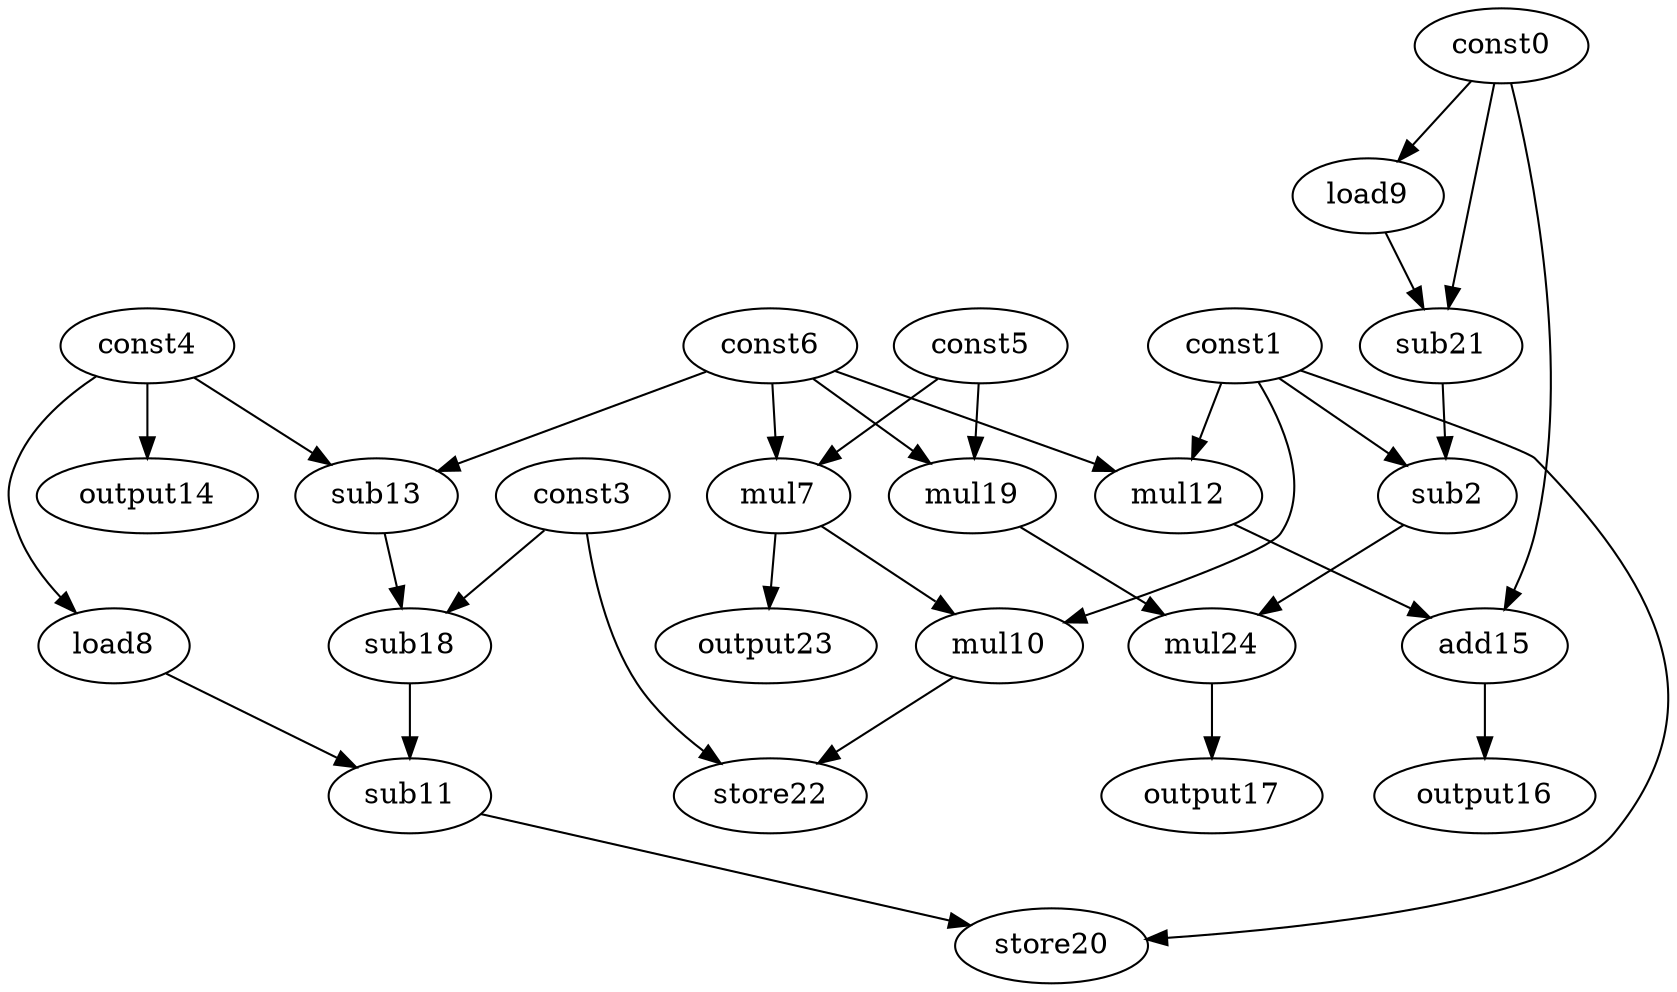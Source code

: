 digraph G { 
const0[opcode=const]; 
const1[opcode=const]; 
sub2[opcode=sub]; 
const3[opcode=const]; 
const4[opcode=const]; 
const5[opcode=const]; 
const6[opcode=const]; 
mul7[opcode=mul]; 
load8[opcode=load]; 
load9[opcode=load]; 
mul10[opcode=mul]; 
sub11[opcode=sub]; 
mul12[opcode=mul]; 
sub13[opcode=sub]; 
output14[opcode=output]; 
add15[opcode=add]; 
output16[opcode=output]; 
output17[opcode=output]; 
sub18[opcode=sub]; 
mul19[opcode=mul]; 
store20[opcode=store]; 
sub21[opcode=sub]; 
store22[opcode=store]; 
output23[opcode=output]; 
mul24[opcode=mul]; 
const5->mul7[operand=0];
const6->mul7[operand=1];
const4->load8[operand=0];
const0->load9[operand=0];
const1->mul12[operand=0];
const6->mul12[operand=1];
const4->sub13[operand=0];
const6->sub13[operand=1];
const4->output14[operand=0];
const5->mul19[operand=0];
const6->mul19[operand=1];
const1->mul10[operand=0];
mul7->mul10[operand=1];
const0->add15[operand=0];
mul12->add15[operand=1];
const3->sub18[operand=0];
sub13->sub18[operand=1];
const0->sub21[operand=0];
load9->sub21[operand=1];
mul7->output23[operand=0];
const1->sub2[operand=0];
sub21->sub2[operand=1];
load8->sub11[operand=0];
sub18->sub11[operand=1];
add15->output16[operand=0];
mul10->store22[operand=0];
const3->store22[operand=1];
const1->store20[operand=0];
sub11->store20[operand=1];
sub2->mul24[operand=0];
mul19->mul24[operand=1];
mul24->output17[operand=0];
}
